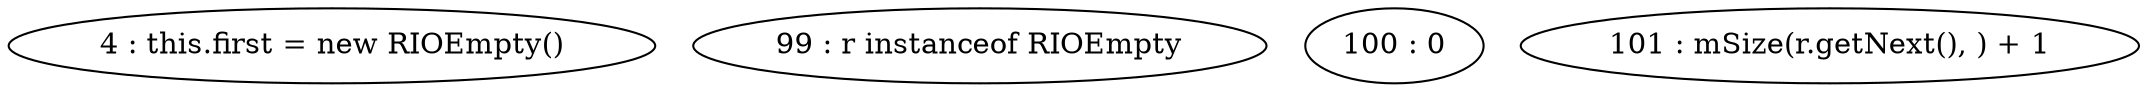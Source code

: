 digraph G {
"4 : this.first = new RIOEmpty()"
"99 : r instanceof RIOEmpty"
"100 : 0"
"101 : mSize(r.getNext(), ) + 1"
}